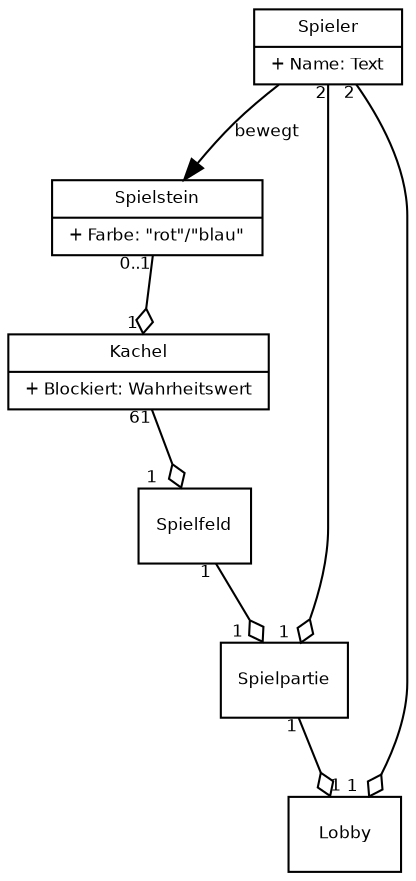 digraph G {
    fontname = "Bitstream Vera Sans"
    fontsize = 8

    node [
            fontname = "Bitstream Vera Sans"
            fontsize = 8
            shape = "record"
    ]

    edge [
            fontname = "Bitstream Vera Sans"
            fontsize = 8
    ]

    Spielfeld [
		label= "{Spielfeld}"
    ]
    Spielstein [
        label= "{Spielstein|+ Farbe: \"rot\"/\"blau\"}"
    ]
    Spieler [
        label= "{Spieler|+ Name: Text}"
    ]
    Spielpartie [
    ]
    Kachel [
        label= "{Kachel|+ Blockiert: Wahrheitswert}"
    ]
    Lobby [
        label="{Lobby}"
    ]

    edge [
        arrowhead = "ediamond"
    ]

    Spielstein -> Kachel [headlabel=" 1 ", taillabel="0..1"]

    Spielfeld -> Spielpartie [headlabel=" 1    ", taillabel=" 1 "]

    Spieler -> Spielpartie [headlabel=" 1  ", taillabel="2"]

    Spieler -> Lobby [headlabel=" 1  ", taillabel="2"]

    Kachel -> Spielfeld [taillabel="61", headlabel=" 1     "]

    Spieler -> Spielstein [label="bewegt", arrowhead="normal"]

    Spielpartie -> Lobby [headlabel="1", taillabel="1"]
}
